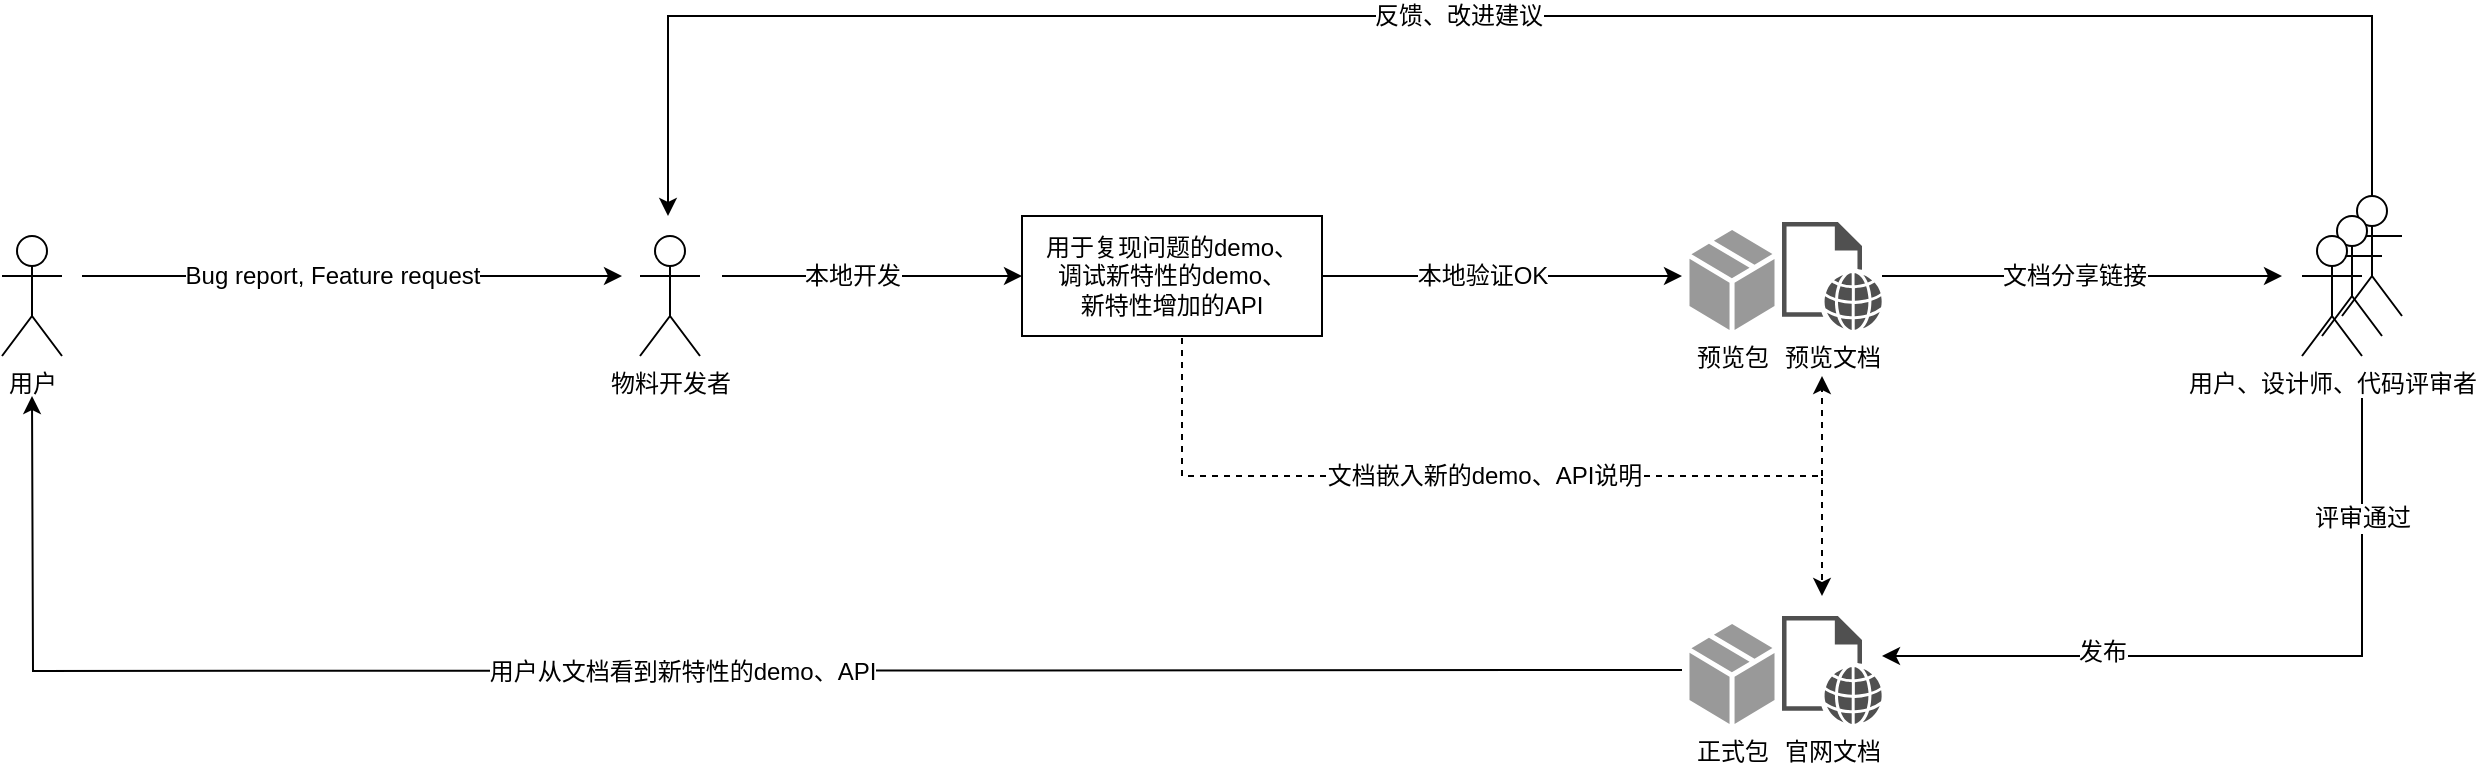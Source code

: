 <mxfile version="12.8.8" type="device"><diagram id="1Xug4_pYNBQgmEgJ2WYt" name="Page-1"><mxGraphModel dx="1000" dy="1964" grid="1" gridSize="10" guides="1" tooltips="1" connect="1" arrows="1" fold="1" page="1" pageScale="1" pageWidth="827" pageHeight="1169" math="0" shadow="0"><root><mxCell id="0"/><mxCell id="1" parent="0"/><mxCell id="tTTe2hNDzxrZ-DhDh0Ph-5" value="" style="shape=umlActor;verticalLabelPosition=bottom;labelBackgroundColor=#ffffff;verticalAlign=top;html=1;outlineConnect=0;" parent="1" vertex="1"><mxGeometry x="1250" y="80" width="30" height="60" as="geometry"/></mxCell><mxCell id="tTTe2hNDzxrZ-DhDh0Ph-1" value="用户" style="shape=umlActor;verticalLabelPosition=bottom;labelBackgroundColor=#ffffff;verticalAlign=top;html=1;outlineConnect=0;" parent="1" vertex="1"><mxGeometry x="80" y="100" width="30" height="60" as="geometry"/></mxCell><mxCell id="tTTe2hNDzxrZ-DhDh0Ph-18" style="edgeStyle=orthogonalEdgeStyle;rounded=0;orthogonalLoop=1;jettySize=auto;html=1;exitX=0.5;exitY=0;exitDx=0;exitDy=0;exitPerimeter=0;" parent="1" source="tTTe2hNDzxrZ-DhDh0Ph-5" edge="1"><mxGeometry relative="1" as="geometry"><mxPoint x="774" y="70" as="sourcePoint"/><mxPoint x="413" y="90" as="targetPoint"/><Array as="points"><mxPoint x="1265" y="-10"/><mxPoint x="413" y="-10"/></Array></mxGeometry></mxCell><mxCell id="tTTe2hNDzxrZ-DhDh0Ph-25" value="反馈、改进建议" style="text;html=1;align=center;verticalAlign=middle;resizable=0;points=[];labelBackgroundColor=#ffffff;" parent="tTTe2hNDzxrZ-DhDh0Ph-18" vertex="1" connectable="0"><mxGeometry x="0.05" relative="1" as="geometry"><mxPoint as="offset"/></mxGeometry></mxCell><mxCell id="tTTe2hNDzxrZ-DhDh0Ph-2" value="物料开发者" style="shape=umlActor;verticalLabelPosition=bottom;labelBackgroundColor=#ffffff;verticalAlign=top;html=1;outlineConnect=0;" parent="1" vertex="1"><mxGeometry x="399" y="100" width="30" height="60" as="geometry"/></mxCell><mxCell id="tTTe2hNDzxrZ-DhDh0Ph-4" value="" style="shape=umlActor;verticalLabelPosition=bottom;labelBackgroundColor=#ffffff;verticalAlign=top;html=1;outlineConnect=0;" parent="1" vertex="1"><mxGeometry x="1240" y="90" width="30" height="60" as="geometry"/></mxCell><mxCell id="tTTe2hNDzxrZ-DhDh0Ph-37" style="edgeStyle=orthogonalEdgeStyle;rounded=0;orthogonalLoop=1;jettySize=auto;html=1;" parent="1" target="tTTe2hNDzxrZ-DhDh0Ph-40" edge="1"><mxGeometry relative="1" as="geometry"><mxPoint x="1060" y="310" as="targetPoint"/><mxPoint x="1260" y="170" as="sourcePoint"/><Array as="points"><mxPoint x="1260" y="310"/></Array></mxGeometry></mxCell><mxCell id="tTTe2hNDzxrZ-DhDh0Ph-38" value="评审通过" style="text;html=1;align=center;verticalAlign=middle;resizable=0;points=[];labelBackgroundColor=#ffffff;" parent="tTTe2hNDzxrZ-DhDh0Ph-37" vertex="1" connectable="0"><mxGeometry x="-0.467" y="-2" relative="1" as="geometry"><mxPoint x="2" y="-31" as="offset"/></mxGeometry></mxCell><mxCell id="tTTe2hNDzxrZ-DhDh0Ph-42" value="发布" style="text;html=1;align=center;verticalAlign=middle;resizable=0;points=[];labelBackgroundColor=#ffffff;" parent="tTTe2hNDzxrZ-DhDh0Ph-37" vertex="1" connectable="0"><mxGeometry x="0.575" y="-2" relative="1" as="geometry"><mxPoint x="28.82" as="offset"/></mxGeometry></mxCell><mxCell id="tTTe2hNDzxrZ-DhDh0Ph-3" value="用户、设计师、代码评审者" style="shape=umlActor;verticalLabelPosition=bottom;labelBackgroundColor=#ffffff;verticalAlign=top;html=1;outlineConnect=0;" parent="1" vertex="1"><mxGeometry x="1230" y="100" width="30" height="60" as="geometry"/></mxCell><mxCell id="tTTe2hNDzxrZ-DhDh0Ph-6" value="" style="endArrow=classic;html=1;" parent="1" edge="1"><mxGeometry width="50" height="50" relative="1" as="geometry"><mxPoint x="120" y="120" as="sourcePoint"/><mxPoint x="390" y="120" as="targetPoint"/></mxGeometry></mxCell><mxCell id="tTTe2hNDzxrZ-DhDh0Ph-7" value="Bug report, Feature request" style="text;html=1;align=center;verticalAlign=middle;resizable=0;points=[];labelBackgroundColor=#ffffff;" parent="tTTe2hNDzxrZ-DhDh0Ph-6" vertex="1" connectable="0"><mxGeometry x="-0.266" y="-2" relative="1" as="geometry"><mxPoint x="26" y="-2" as="offset"/></mxGeometry></mxCell><mxCell id="tTTe2hNDzxrZ-DhDh0Ph-10" value="" style="endArrow=classic;html=1;" parent="1" source="tTTe2hNDzxrZ-DhDh0Ph-19" edge="1"><mxGeometry width="50" height="50" relative="1" as="geometry"><mxPoint x="1140" y="170" as="sourcePoint"/><mxPoint x="1220" y="120" as="targetPoint"/></mxGeometry></mxCell><mxCell id="tTTe2hNDzxrZ-DhDh0Ph-36" value="文档分享链接" style="text;html=1;align=center;verticalAlign=middle;resizable=0;points=[];labelBackgroundColor=#ffffff;" parent="tTTe2hNDzxrZ-DhDh0Ph-10" vertex="1" connectable="0"><mxGeometry x="-0.246" y="4" relative="1" as="geometry"><mxPoint x="20" y="4" as="offset"/></mxGeometry></mxCell><mxCell id="tTTe2hNDzxrZ-DhDh0Ph-51" style="edgeStyle=none;rounded=0;orthogonalLoop=1;jettySize=auto;html=1;dashed=1;" parent="1" edge="1"><mxGeometry relative="1" as="geometry"><mxPoint x="990" y="170" as="targetPoint"/><mxPoint x="990" y="220" as="sourcePoint"/></mxGeometry></mxCell><mxCell id="tTTe2hNDzxrZ-DhDh0Ph-19" value="预览文档" style="pointerEvents=1;shadow=0;dashed=0;html=1;strokeColor=none;fillColor=#505050;labelPosition=center;verticalLabelPosition=bottom;verticalAlign=top;outlineConnect=0;align=center;shape=mxgraph.office.concepts.web_page;" parent="1" vertex="1"><mxGeometry x="970" y="93" width="50" height="54" as="geometry"/></mxCell><mxCell id="tTTe2hNDzxrZ-DhDh0Ph-20" value="" style="endArrow=classic;html=1;exitX=1;exitY=0.5;exitDx=0;exitDy=0;" parent="1" target="tTTe2hNDzxrZ-DhDh0Ph-19" edge="1"><mxGeometry width="50" height="50" relative="1" as="geometry"><mxPoint x="970" y="120" as="sourcePoint"/><mxPoint x="1100" y="120" as="targetPoint"/></mxGeometry></mxCell><mxCell id="tTTe2hNDzxrZ-DhDh0Ph-45" style="edgeStyle=orthogonalEdgeStyle;rounded=0;orthogonalLoop=1;jettySize=auto;html=1;exitX=0.5;exitY=1;exitDx=0;exitDy=0;dashed=1;" parent="1" source="tTTe2hNDzxrZ-DhDh0Ph-28" edge="1"><mxGeometry relative="1" as="geometry"><mxPoint x="990" y="280" as="targetPoint"/><Array as="points"><mxPoint x="670" y="150"/><mxPoint x="670" y="220"/><mxPoint x="990" y="220"/></Array></mxGeometry></mxCell><mxCell id="tTTe2hNDzxrZ-DhDh0Ph-46" value="文档嵌入新的demo、API说明" style="text;html=1;align=center;verticalAlign=middle;resizable=0;points=[];labelBackgroundColor=#ffffff;" parent="tTTe2hNDzxrZ-DhDh0Ph-45" vertex="1" connectable="0"><mxGeometry x="-0.3" y="-1" relative="1" as="geometry"><mxPoint x="66" y="-1" as="offset"/></mxGeometry></mxCell><mxCell id="tTTe2hNDzxrZ-DhDh0Ph-28" value="用于复现问题的demo、&lt;br&gt;调试新特性的demo、&lt;br&gt;新特性增加的API" style="rounded=0;whiteSpace=wrap;html=1;" parent="1" vertex="1"><mxGeometry x="590" y="90" width="150" height="60" as="geometry"/></mxCell><mxCell id="tTTe2hNDzxrZ-DhDh0Ph-32" value="" style="endArrow=classic;html=1;entryX=0;entryY=0.5;entryDx=0;entryDy=0;" parent="1" target="tTTe2hNDzxrZ-DhDh0Ph-28" edge="1"><mxGeometry width="50" height="50" relative="1" as="geometry"><mxPoint x="440" y="120" as="sourcePoint"/><mxPoint x="510" y="80" as="targetPoint"/></mxGeometry></mxCell><mxCell id="tTTe2hNDzxrZ-DhDh0Ph-34" value="本地开发" style="text;html=1;align=center;verticalAlign=middle;resizable=0;points=[];labelBackgroundColor=#ffffff;" parent="tTTe2hNDzxrZ-DhDh0Ph-32" vertex="1" connectable="0"><mxGeometry x="-0.385" y="-1" relative="1" as="geometry"><mxPoint x="18.82" y="-1" as="offset"/></mxGeometry></mxCell><mxCell id="tTTe2hNDzxrZ-DhDh0Ph-33" value="" style="endArrow=classic;html=1;exitX=1;exitY=0.5;exitDx=0;exitDy=0;" parent="1" source="tTTe2hNDzxrZ-DhDh0Ph-28" edge="1"><mxGeometry width="50" height="50" relative="1" as="geometry"><mxPoint x="450" y="130" as="sourcePoint"/><mxPoint x="920" y="120" as="targetPoint"/></mxGeometry></mxCell><mxCell id="tTTe2hNDzxrZ-DhDh0Ph-35" value="本地验证OK" style="text;html=1;align=center;verticalAlign=middle;resizable=0;points=[];labelBackgroundColor=#ffffff;" parent="tTTe2hNDzxrZ-DhDh0Ph-33" vertex="1" connectable="0"><mxGeometry x="-0.29" y="1" relative="1" as="geometry"><mxPoint x="16" y="1" as="offset"/></mxGeometry></mxCell><mxCell id="tTTe2hNDzxrZ-DhDh0Ph-43" style="edgeStyle=orthogonalEdgeStyle;rounded=0;orthogonalLoop=1;jettySize=auto;html=1;exitX=0;exitY=0.5;exitDx=0;exitDy=0;" parent="1" edge="1"><mxGeometry relative="1" as="geometry"><mxPoint x="95" y="180" as="targetPoint"/><mxPoint x="920" y="317" as="sourcePoint"/></mxGeometry></mxCell><mxCell id="tTTe2hNDzxrZ-DhDh0Ph-48" value="用户从文档看到新特性的demo、API" style="text;html=1;align=center;verticalAlign=middle;resizable=0;points=[];labelBackgroundColor=#ffffff;" parent="tTTe2hNDzxrZ-DhDh0Ph-43" vertex="1" connectable="0"><mxGeometry x="0.139" relative="1" as="geometry"><mxPoint x="48" as="offset"/></mxGeometry></mxCell><mxCell id="tTTe2hNDzxrZ-DhDh0Ph-40" value="官网文档" style="pointerEvents=1;shadow=0;dashed=0;html=1;strokeColor=none;fillColor=#505050;labelPosition=center;verticalLabelPosition=bottom;verticalAlign=top;outlineConnect=0;align=center;shape=mxgraph.office.concepts.web_page;" parent="1" vertex="1"><mxGeometry x="970" y="290" width="50" height="54" as="geometry"/></mxCell><mxCell id="tTTe2hNDzxrZ-DhDh0Ph-41" value="" style="endArrow=classic;html=1;exitX=1;exitY=0.5;exitDx=0;exitDy=0;" parent="1" target="tTTe2hNDzxrZ-DhDh0Ph-40" edge="1"><mxGeometry width="50" height="50" relative="1" as="geometry"><mxPoint x="970" y="317" as="sourcePoint"/><mxPoint x="1100" y="317" as="targetPoint"/></mxGeometry></mxCell><mxCell id="EqxvpR-rAY38TLE8lr7q-1" value="预览包" style="verticalLabelPosition=bottom;html=1;verticalAlign=top;align=center;strokeColor=none;fillColor=#999999;shape=mxgraph.azure.cloud_service_package_file;" vertex="1" parent="1"><mxGeometry x="923.75" y="97" width="42.5" height="50" as="geometry"/></mxCell><mxCell id="EqxvpR-rAY38TLE8lr7q-2" value="正式包" style="verticalLabelPosition=bottom;html=1;verticalAlign=top;align=center;strokeColor=none;fillColor=#999999;shape=mxgraph.azure.cloud_service_package_file;" vertex="1" parent="1"><mxGeometry x="923.75" y="294" width="42.5" height="50" as="geometry"/></mxCell></root></mxGraphModel></diagram></mxfile>